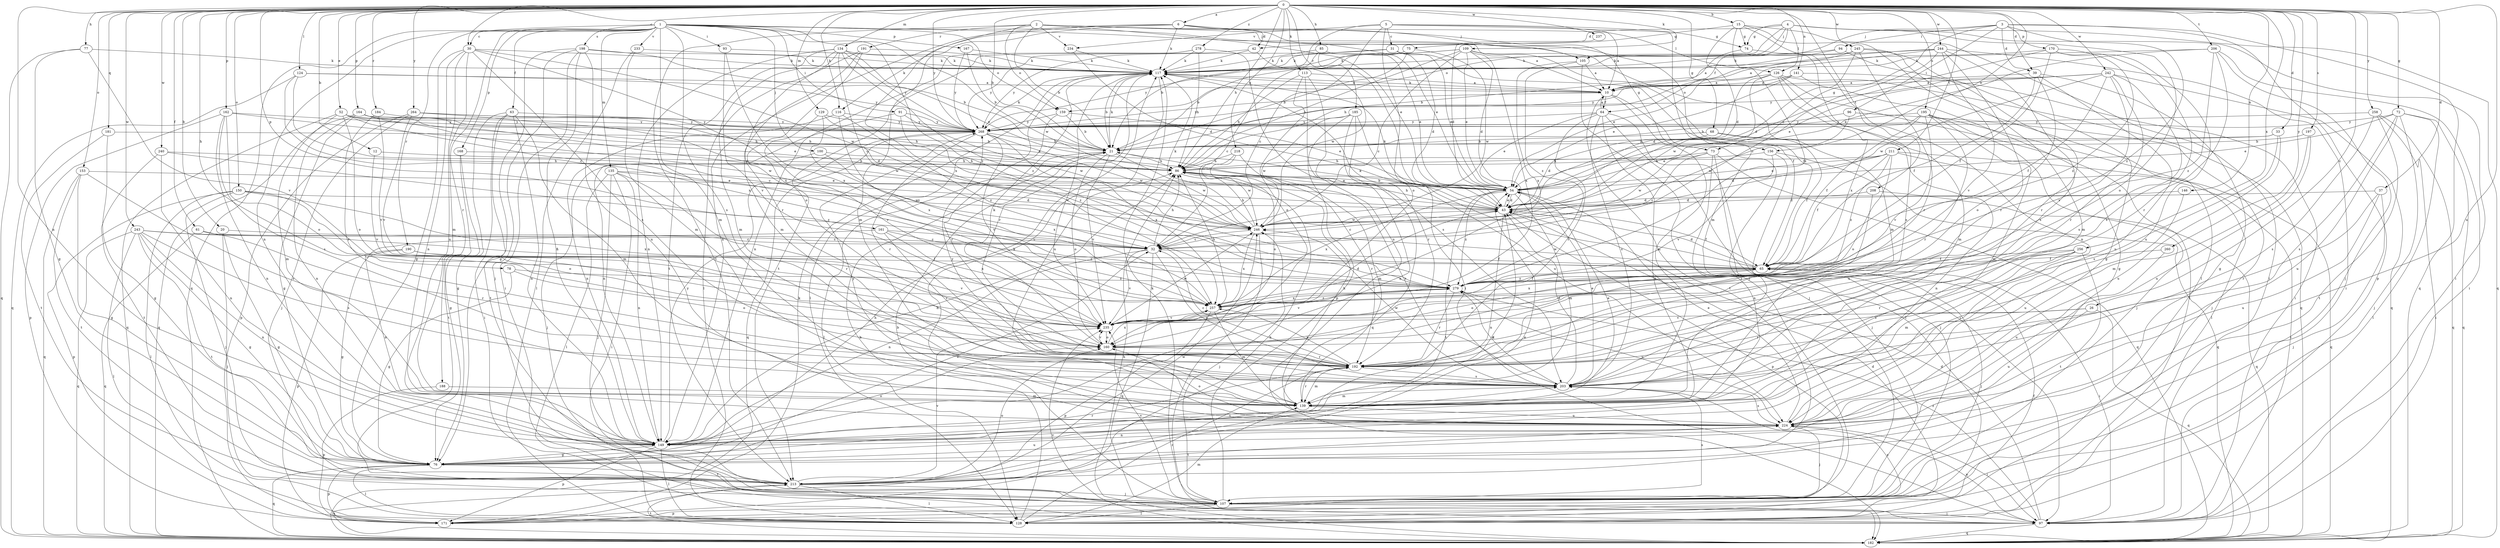 strict digraph  {
0;
1;
2;
3;
4;
5;
6;
10;
12;
15;
20;
21;
26;
30;
31;
32;
33;
37;
39;
42;
43;
52;
54;
61;
63;
64;
65;
68;
72;
73;
74;
75;
76;
77;
78;
85;
86;
91;
93;
94;
96;
97;
100;
105;
107;
109;
113;
116;
117;
124;
126;
128;
129;
134;
135;
139;
141;
146;
149;
150;
153;
156;
159;
160;
161;
162;
164;
167;
168;
170;
171;
181;
182;
184;
185;
188;
190;
191;
192;
195;
197;
198;
203;
206;
208;
211;
213;
218;
224;
233;
234;
235;
237;
240;
242;
243;
244;
245;
246;
256;
257;
258;
260;
264;
268;
278;
279;
0 -> 6  [label=a];
0 -> 12  [label=b];
0 -> 15  [label=b];
0 -> 20  [label=b];
0 -> 21  [label=b];
0 -> 26  [label=c];
0 -> 30  [label=c];
0 -> 33  [label=d];
0 -> 37  [label=d];
0 -> 39  [label=d];
0 -> 52  [label=e];
0 -> 61  [label=f];
0 -> 68  [label=g];
0 -> 72  [label=g];
0 -> 77  [label=h];
0 -> 78  [label=h];
0 -> 85  [label=h];
0 -> 86  [label=h];
0 -> 109  [label=k];
0 -> 113  [label=k];
0 -> 116  [label=k];
0 -> 124  [label=l];
0 -> 129  [label=m];
0 -> 134  [label=m];
0 -> 141  [label=n];
0 -> 146  [label=n];
0 -> 149  [label=n];
0 -> 150  [label=o];
0 -> 153  [label=o];
0 -> 156  [label=o];
0 -> 161  [label=p];
0 -> 162  [label=p];
0 -> 164  [label=p];
0 -> 181  [label=q];
0 -> 184  [label=r];
0 -> 185  [label=r];
0 -> 195  [label=s];
0 -> 197  [label=s];
0 -> 206  [label=t];
0 -> 208  [label=t];
0 -> 211  [label=t];
0 -> 218  [label=u];
0 -> 224  [label=u];
0 -> 237  [label=w];
0 -> 240  [label=w];
0 -> 242  [label=w];
0 -> 243  [label=w];
0 -> 244  [label=w];
0 -> 245  [label=w];
0 -> 256  [label=x];
0 -> 258  [label=y];
0 -> 260  [label=y];
0 -> 264  [label=y];
0 -> 268  [label=y];
0 -> 278  [label=z];
1 -> 10  [label=a];
1 -> 30  [label=c];
1 -> 63  [label=f];
1 -> 91  [label=i];
1 -> 93  [label=i];
1 -> 100  [label=j];
1 -> 135  [label=m];
1 -> 139  [label=m];
1 -> 149  [label=n];
1 -> 156  [label=o];
1 -> 159  [label=o];
1 -> 167  [label=p];
1 -> 168  [label=p];
1 -> 182  [label=q];
1 -> 188  [label=r];
1 -> 190  [label=r];
1 -> 198  [label=s];
1 -> 203  [label=s];
1 -> 233  [label=v];
1 -> 246  [label=w];
1 -> 279  [label=z];
2 -> 21  [label=b];
2 -> 54  [label=e];
2 -> 73  [label=g];
2 -> 105  [label=j];
2 -> 126  [label=l];
2 -> 159  [label=o];
2 -> 191  [label=r];
2 -> 213  [label=t];
2 -> 234  [label=v];
2 -> 257  [label=x];
3 -> 39  [label=d];
3 -> 73  [label=g];
3 -> 94  [label=i];
3 -> 96  [label=i];
3 -> 105  [label=j];
3 -> 170  [label=p];
3 -> 171  [label=p];
3 -> 182  [label=q];
3 -> 279  [label=z];
4 -> 42  [label=d];
4 -> 64  [label=f];
4 -> 74  [label=g];
4 -> 97  [label=i];
4 -> 105  [label=j];
4 -> 126  [label=l];
4 -> 159  [label=o];
4 -> 160  [label=o];
4 -> 182  [label=q];
5 -> 10  [label=a];
5 -> 21  [label=b];
5 -> 31  [label=c];
5 -> 32  [label=c];
5 -> 74  [label=g];
5 -> 139  [label=m];
5 -> 160  [label=o];
5 -> 234  [label=v];
6 -> 42  [label=d];
6 -> 54  [label=e];
6 -> 105  [label=j];
6 -> 116  [label=k];
6 -> 117  [label=k];
6 -> 139  [label=m];
6 -> 149  [label=n];
10 -> 64  [label=f];
10 -> 107  [label=j];
10 -> 117  [label=k];
10 -> 139  [label=m];
10 -> 213  [label=t];
10 -> 268  [label=y];
12 -> 86  [label=h];
12 -> 235  [label=v];
15 -> 43  [label=d];
15 -> 74  [label=g];
15 -> 75  [label=g];
15 -> 97  [label=i];
15 -> 128  [label=l];
15 -> 149  [label=n];
15 -> 279  [label=z];
20 -> 32  [label=c];
20 -> 76  [label=g];
20 -> 107  [label=j];
21 -> 86  [label=h];
21 -> 117  [label=k];
21 -> 128  [label=l];
21 -> 160  [label=o];
21 -> 235  [label=v];
21 -> 246  [label=w];
26 -> 182  [label=q];
26 -> 192  [label=r];
26 -> 224  [label=u];
26 -> 235  [label=v];
30 -> 76  [label=g];
30 -> 117  [label=k];
30 -> 139  [label=m];
30 -> 149  [label=n];
30 -> 203  [label=s];
30 -> 224  [label=u];
30 -> 246  [label=w];
30 -> 257  [label=x];
31 -> 43  [label=d];
31 -> 54  [label=e];
31 -> 65  [label=f];
31 -> 117  [label=k];
31 -> 268  [label=y];
32 -> 65  [label=f];
32 -> 86  [label=h];
32 -> 149  [label=n];
32 -> 182  [label=q];
32 -> 203  [label=s];
32 -> 235  [label=v];
33 -> 21  [label=b];
33 -> 54  [label=e];
33 -> 203  [label=s];
33 -> 224  [label=u];
37 -> 43  [label=d];
37 -> 107  [label=j];
37 -> 192  [label=r];
37 -> 224  [label=u];
39 -> 10  [label=a];
39 -> 65  [label=f];
39 -> 76  [label=g];
39 -> 160  [label=o];
39 -> 224  [label=u];
42 -> 117  [label=k];
42 -> 246  [label=w];
42 -> 268  [label=y];
43 -> 21  [label=b];
43 -> 32  [label=c];
43 -> 54  [label=e];
43 -> 65  [label=f];
43 -> 86  [label=h];
43 -> 117  [label=k];
43 -> 149  [label=n];
43 -> 171  [label=p];
43 -> 246  [label=w];
52 -> 32  [label=c];
52 -> 54  [label=e];
52 -> 86  [label=h];
52 -> 139  [label=m];
52 -> 160  [label=o];
52 -> 182  [label=q];
52 -> 268  [label=y];
54 -> 43  [label=d];
54 -> 139  [label=m];
54 -> 213  [label=t];
54 -> 257  [label=x];
54 -> 279  [label=z];
61 -> 32  [label=c];
61 -> 182  [label=q];
61 -> 192  [label=r];
63 -> 76  [label=g];
63 -> 97  [label=i];
63 -> 139  [label=m];
63 -> 149  [label=n];
63 -> 213  [label=t];
63 -> 268  [label=y];
64 -> 10  [label=a];
64 -> 54  [label=e];
64 -> 97  [label=i];
64 -> 128  [label=l];
64 -> 149  [label=n];
64 -> 192  [label=r];
64 -> 203  [label=s];
64 -> 268  [label=y];
65 -> 43  [label=d];
65 -> 97  [label=i];
65 -> 107  [label=j];
65 -> 117  [label=k];
65 -> 160  [label=o];
65 -> 246  [label=w];
65 -> 257  [label=x];
65 -> 279  [label=z];
68 -> 21  [label=b];
68 -> 43  [label=d];
68 -> 65  [label=f];
68 -> 149  [label=n];
72 -> 54  [label=e];
72 -> 107  [label=j];
72 -> 128  [label=l];
72 -> 182  [label=q];
72 -> 203  [label=s];
72 -> 224  [label=u];
72 -> 268  [label=y];
73 -> 32  [label=c];
73 -> 86  [label=h];
73 -> 107  [label=j];
73 -> 149  [label=n];
73 -> 182  [label=q];
73 -> 246  [label=w];
74 -> 10  [label=a];
74 -> 203  [label=s];
75 -> 21  [label=b];
75 -> 117  [label=k];
75 -> 246  [label=w];
75 -> 268  [label=y];
76 -> 32  [label=c];
76 -> 43  [label=d];
76 -> 86  [label=h];
76 -> 128  [label=l];
76 -> 171  [label=p];
76 -> 182  [label=q];
76 -> 192  [label=r];
76 -> 213  [label=t];
76 -> 224  [label=u];
77 -> 76  [label=g];
77 -> 117  [label=k];
77 -> 182  [label=q];
77 -> 235  [label=v];
78 -> 76  [label=g];
78 -> 160  [label=o];
78 -> 279  [label=z];
85 -> 32  [label=c];
85 -> 54  [label=e];
85 -> 97  [label=i];
85 -> 117  [label=k];
86 -> 54  [label=e];
86 -> 192  [label=r];
86 -> 203  [label=s];
91 -> 149  [label=n];
91 -> 246  [label=w];
91 -> 268  [label=y];
91 -> 279  [label=z];
93 -> 117  [label=k];
93 -> 235  [label=v];
93 -> 257  [label=x];
94 -> 21  [label=b];
94 -> 117  [label=k];
94 -> 192  [label=r];
96 -> 107  [label=j];
96 -> 246  [label=w];
96 -> 268  [label=y];
97 -> 43  [label=d];
97 -> 182  [label=q];
97 -> 224  [label=u];
97 -> 279  [label=z];
100 -> 86  [label=h];
100 -> 107  [label=j];
100 -> 257  [label=x];
105 -> 10  [label=a];
105 -> 107  [label=j];
105 -> 257  [label=x];
105 -> 279  [label=z];
107 -> 21  [label=b];
107 -> 86  [label=h];
107 -> 97  [label=i];
107 -> 117  [label=k];
107 -> 128  [label=l];
107 -> 171  [label=p];
107 -> 203  [label=s];
107 -> 235  [label=v];
109 -> 21  [label=b];
109 -> 32  [label=c];
109 -> 43  [label=d];
109 -> 54  [label=e];
109 -> 65  [label=f];
109 -> 86  [label=h];
109 -> 117  [label=k];
109 -> 139  [label=m];
109 -> 257  [label=x];
113 -> 10  [label=a];
113 -> 86  [label=h];
113 -> 160  [label=o];
113 -> 171  [label=p];
113 -> 203  [label=s];
116 -> 149  [label=n];
116 -> 257  [label=x];
116 -> 268  [label=y];
116 -> 279  [label=z];
117 -> 10  [label=a];
117 -> 21  [label=b];
117 -> 128  [label=l];
117 -> 192  [label=r];
117 -> 224  [label=u];
117 -> 235  [label=v];
124 -> 10  [label=a];
124 -> 32  [label=c];
124 -> 182  [label=q];
124 -> 257  [label=x];
124 -> 268  [label=y];
126 -> 10  [label=a];
126 -> 43  [label=d];
126 -> 128  [label=l];
126 -> 139  [label=m];
126 -> 182  [label=q];
126 -> 246  [label=w];
126 -> 257  [label=x];
128 -> 21  [label=b];
128 -> 43  [label=d];
128 -> 65  [label=f];
128 -> 139  [label=m];
128 -> 192  [label=r];
129 -> 86  [label=h];
129 -> 235  [label=v];
129 -> 268  [label=y];
129 -> 279  [label=z];
134 -> 32  [label=c];
134 -> 54  [label=e];
134 -> 117  [label=k];
134 -> 139  [label=m];
134 -> 149  [label=n];
134 -> 192  [label=r];
134 -> 213  [label=t];
134 -> 268  [label=y];
134 -> 279  [label=z];
135 -> 54  [label=e];
135 -> 97  [label=i];
135 -> 107  [label=j];
135 -> 128  [label=l];
135 -> 149  [label=n];
135 -> 192  [label=r];
135 -> 246  [label=w];
139 -> 54  [label=e];
139 -> 86  [label=h];
139 -> 192  [label=r];
139 -> 224  [label=u];
141 -> 10  [label=a];
141 -> 54  [label=e];
141 -> 76  [label=g];
141 -> 97  [label=i];
141 -> 268  [label=y];
146 -> 43  [label=d];
146 -> 224  [label=u];
149 -> 76  [label=g];
149 -> 86  [label=h];
149 -> 128  [label=l];
149 -> 160  [label=o];
149 -> 171  [label=p];
149 -> 203  [label=s];
149 -> 268  [label=y];
150 -> 43  [label=d];
150 -> 107  [label=j];
150 -> 128  [label=l];
150 -> 160  [label=o];
150 -> 171  [label=p];
150 -> 257  [label=x];
153 -> 54  [label=e];
153 -> 76  [label=g];
153 -> 182  [label=q];
153 -> 203  [label=s];
153 -> 213  [label=t];
156 -> 86  [label=h];
156 -> 107  [label=j];
156 -> 182  [label=q];
156 -> 235  [label=v];
159 -> 21  [label=b];
159 -> 54  [label=e];
159 -> 192  [label=r];
159 -> 268  [label=y];
160 -> 117  [label=k];
160 -> 192  [label=r];
160 -> 235  [label=v];
160 -> 257  [label=x];
161 -> 32  [label=c];
161 -> 149  [label=n];
161 -> 192  [label=r];
161 -> 257  [label=x];
161 -> 279  [label=z];
162 -> 54  [label=e];
162 -> 149  [label=n];
162 -> 160  [label=o];
162 -> 171  [label=p];
162 -> 203  [label=s];
162 -> 268  [label=y];
164 -> 43  [label=d];
164 -> 76  [label=g];
164 -> 86  [label=h];
164 -> 149  [label=n];
164 -> 182  [label=q];
164 -> 246  [label=w];
164 -> 268  [label=y];
167 -> 21  [label=b];
167 -> 117  [label=k];
167 -> 268  [label=y];
168 -> 76  [label=g];
168 -> 86  [label=h];
168 -> 213  [label=t];
170 -> 54  [label=e];
170 -> 65  [label=f];
170 -> 117  [label=k];
170 -> 203  [label=s];
170 -> 224  [label=u];
170 -> 279  [label=z];
171 -> 117  [label=k];
171 -> 203  [label=s];
181 -> 21  [label=b];
181 -> 76  [label=g];
181 -> 213  [label=t];
182 -> 86  [label=h];
182 -> 213  [label=t];
182 -> 235  [label=v];
184 -> 192  [label=r];
184 -> 235  [label=v];
184 -> 268  [label=y];
185 -> 149  [label=n];
185 -> 182  [label=q];
185 -> 192  [label=r];
185 -> 224  [label=u];
185 -> 246  [label=w];
185 -> 268  [label=y];
188 -> 139  [label=m];
188 -> 171  [label=p];
190 -> 65  [label=f];
190 -> 76  [label=g];
190 -> 171  [label=p];
190 -> 235  [label=v];
191 -> 117  [label=k];
191 -> 128  [label=l];
191 -> 139  [label=m];
191 -> 160  [label=o];
192 -> 32  [label=c];
192 -> 139  [label=m];
192 -> 203  [label=s];
192 -> 257  [label=x];
195 -> 21  [label=b];
195 -> 65  [label=f];
195 -> 107  [label=j];
195 -> 128  [label=l];
195 -> 139  [label=m];
195 -> 192  [label=r];
195 -> 235  [label=v];
195 -> 268  [label=y];
197 -> 21  [label=b];
197 -> 139  [label=m];
197 -> 224  [label=u];
198 -> 21  [label=b];
198 -> 76  [label=g];
198 -> 97  [label=i];
198 -> 107  [label=j];
198 -> 117  [label=k];
198 -> 149  [label=n];
198 -> 224  [label=u];
203 -> 43  [label=d];
203 -> 54  [label=e];
203 -> 139  [label=m];
203 -> 246  [label=w];
203 -> 268  [label=y];
203 -> 279  [label=z];
206 -> 54  [label=e];
206 -> 97  [label=i];
206 -> 107  [label=j];
206 -> 117  [label=k];
206 -> 192  [label=r];
206 -> 279  [label=z];
208 -> 43  [label=d];
208 -> 182  [label=q];
208 -> 192  [label=r];
211 -> 43  [label=d];
211 -> 54  [label=e];
211 -> 65  [label=f];
211 -> 86  [label=h];
211 -> 97  [label=i];
211 -> 160  [label=o];
211 -> 182  [label=q];
211 -> 279  [label=z];
213 -> 54  [label=e];
213 -> 107  [label=j];
213 -> 128  [label=l];
213 -> 160  [label=o];
213 -> 182  [label=q];
213 -> 235  [label=v];
213 -> 246  [label=w];
218 -> 86  [label=h];
218 -> 139  [label=m];
218 -> 160  [label=o];
218 -> 246  [label=w];
224 -> 54  [label=e];
224 -> 97  [label=i];
224 -> 107  [label=j];
224 -> 117  [label=k];
224 -> 149  [label=n];
224 -> 160  [label=o];
224 -> 203  [label=s];
224 -> 213  [label=t];
224 -> 268  [label=y];
233 -> 117  [label=k];
233 -> 128  [label=l];
233 -> 139  [label=m];
234 -> 43  [label=d];
234 -> 117  [label=k];
235 -> 43  [label=d];
235 -> 160  [label=o];
235 -> 246  [label=w];
237 -> 43  [label=d];
240 -> 86  [label=h];
240 -> 149  [label=n];
240 -> 213  [label=t];
240 -> 279  [label=z];
242 -> 10  [label=a];
242 -> 54  [label=e];
242 -> 65  [label=f];
242 -> 182  [label=q];
242 -> 192  [label=r];
242 -> 203  [label=s];
242 -> 235  [label=v];
242 -> 246  [label=w];
242 -> 268  [label=y];
243 -> 32  [label=c];
243 -> 65  [label=f];
243 -> 76  [label=g];
243 -> 128  [label=l];
243 -> 149  [label=n];
243 -> 182  [label=q];
243 -> 203  [label=s];
243 -> 213  [label=t];
244 -> 10  [label=a];
244 -> 32  [label=c];
244 -> 86  [label=h];
244 -> 97  [label=i];
244 -> 117  [label=k];
244 -> 192  [label=r];
244 -> 203  [label=s];
244 -> 235  [label=v];
245 -> 43  [label=d];
245 -> 54  [label=e];
245 -> 76  [label=g];
245 -> 117  [label=k];
245 -> 139  [label=m];
245 -> 192  [label=r];
246 -> 32  [label=c];
246 -> 86  [label=h];
246 -> 97  [label=i];
246 -> 107  [label=j];
246 -> 117  [label=k];
246 -> 257  [label=x];
256 -> 65  [label=f];
256 -> 139  [label=m];
256 -> 192  [label=r];
256 -> 203  [label=s];
256 -> 213  [label=t];
256 -> 257  [label=x];
257 -> 86  [label=h];
257 -> 139  [label=m];
257 -> 171  [label=p];
257 -> 235  [label=v];
257 -> 279  [label=z];
258 -> 97  [label=i];
258 -> 182  [label=q];
258 -> 203  [label=s];
258 -> 213  [label=t];
258 -> 268  [label=y];
260 -> 65  [label=f];
260 -> 224  [label=u];
264 -> 43  [label=d];
264 -> 107  [label=j];
264 -> 171  [label=p];
264 -> 235  [label=v];
264 -> 246  [label=w];
264 -> 268  [label=y];
268 -> 21  [label=b];
268 -> 117  [label=k];
268 -> 182  [label=q];
268 -> 192  [label=r];
268 -> 235  [label=v];
268 -> 246  [label=w];
268 -> 257  [label=x];
278 -> 86  [label=h];
278 -> 117  [label=k];
278 -> 149  [label=n];
278 -> 213  [label=t];
278 -> 224  [label=u];
279 -> 65  [label=f];
279 -> 192  [label=r];
279 -> 224  [label=u];
279 -> 235  [label=v];
279 -> 257  [label=x];
}

